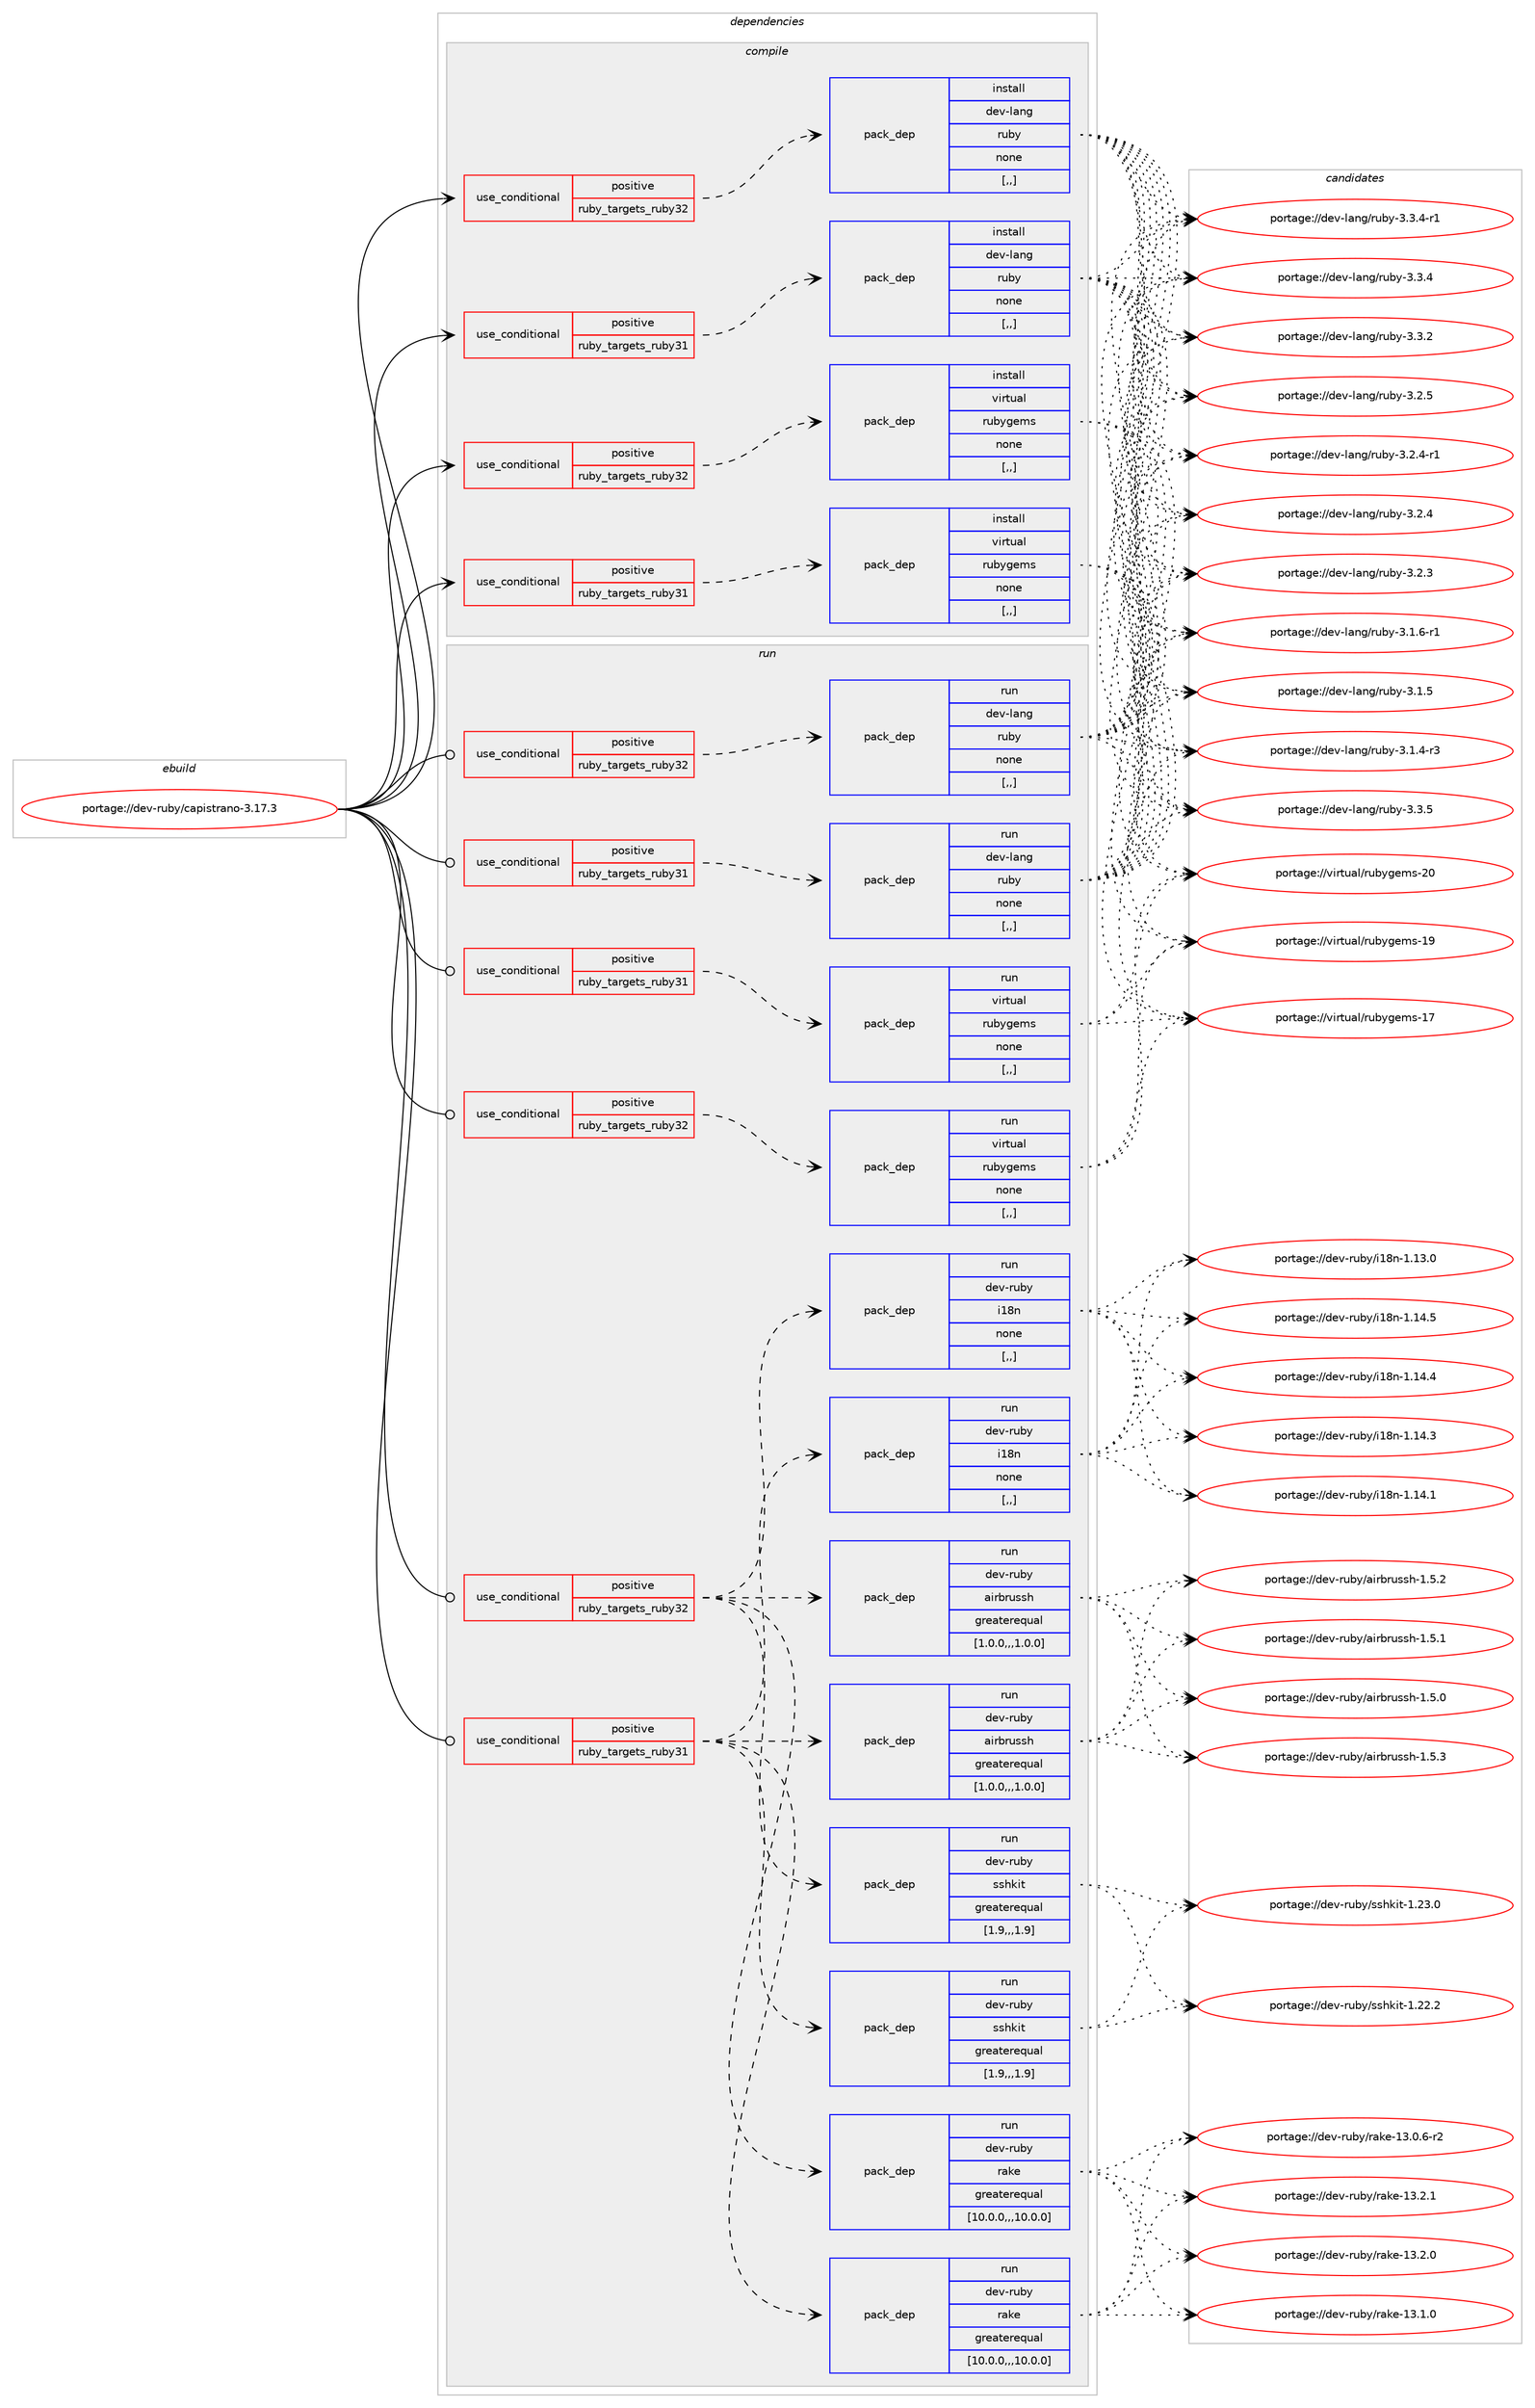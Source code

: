 digraph prolog {

# *************
# Graph options
# *************

newrank=true;
concentrate=true;
compound=true;
graph [rankdir=LR,fontname=Helvetica,fontsize=10,ranksep=1.5];#, ranksep=2.5, nodesep=0.2];
edge  [arrowhead=vee];
node  [fontname=Helvetica,fontsize=10];

# **********
# The ebuild
# **********

subgraph cluster_leftcol {
color=gray;
label=<<i>ebuild</i>>;
id [label="portage://dev-ruby/capistrano-3.17.3", color=red, width=4, href="../dev-ruby/capistrano-3.17.3.svg"];
}

# ****************
# The dependencies
# ****************

subgraph cluster_midcol {
color=gray;
label=<<i>dependencies</i>>;
subgraph cluster_compile {
fillcolor="#eeeeee";
style=filled;
label=<<i>compile</i>>;
subgraph cond176173 {
dependency674306 [label=<<TABLE BORDER="0" CELLBORDER="1" CELLSPACING="0" CELLPADDING="4"><TR><TD ROWSPAN="3" CELLPADDING="10">use_conditional</TD></TR><TR><TD>positive</TD></TR><TR><TD>ruby_targets_ruby31</TD></TR></TABLE>>, shape=none, color=red];
subgraph pack493248 {
dependency674307 [label=<<TABLE BORDER="0" CELLBORDER="1" CELLSPACING="0" CELLPADDING="4" WIDTH="220"><TR><TD ROWSPAN="6" CELLPADDING="30">pack_dep</TD></TR><TR><TD WIDTH="110">install</TD></TR><TR><TD>dev-lang</TD></TR><TR><TD>ruby</TD></TR><TR><TD>none</TD></TR><TR><TD>[,,]</TD></TR></TABLE>>, shape=none, color=blue];
}
dependency674306:e -> dependency674307:w [weight=20,style="dashed",arrowhead="vee"];
}
id:e -> dependency674306:w [weight=20,style="solid",arrowhead="vee"];
subgraph cond176174 {
dependency674308 [label=<<TABLE BORDER="0" CELLBORDER="1" CELLSPACING="0" CELLPADDING="4"><TR><TD ROWSPAN="3" CELLPADDING="10">use_conditional</TD></TR><TR><TD>positive</TD></TR><TR><TD>ruby_targets_ruby31</TD></TR></TABLE>>, shape=none, color=red];
subgraph pack493249 {
dependency674309 [label=<<TABLE BORDER="0" CELLBORDER="1" CELLSPACING="0" CELLPADDING="4" WIDTH="220"><TR><TD ROWSPAN="6" CELLPADDING="30">pack_dep</TD></TR><TR><TD WIDTH="110">install</TD></TR><TR><TD>virtual</TD></TR><TR><TD>rubygems</TD></TR><TR><TD>none</TD></TR><TR><TD>[,,]</TD></TR></TABLE>>, shape=none, color=blue];
}
dependency674308:e -> dependency674309:w [weight=20,style="dashed",arrowhead="vee"];
}
id:e -> dependency674308:w [weight=20,style="solid",arrowhead="vee"];
subgraph cond176175 {
dependency674310 [label=<<TABLE BORDER="0" CELLBORDER="1" CELLSPACING="0" CELLPADDING="4"><TR><TD ROWSPAN="3" CELLPADDING="10">use_conditional</TD></TR><TR><TD>positive</TD></TR><TR><TD>ruby_targets_ruby32</TD></TR></TABLE>>, shape=none, color=red];
subgraph pack493250 {
dependency674311 [label=<<TABLE BORDER="0" CELLBORDER="1" CELLSPACING="0" CELLPADDING="4" WIDTH="220"><TR><TD ROWSPAN="6" CELLPADDING="30">pack_dep</TD></TR><TR><TD WIDTH="110">install</TD></TR><TR><TD>dev-lang</TD></TR><TR><TD>ruby</TD></TR><TR><TD>none</TD></TR><TR><TD>[,,]</TD></TR></TABLE>>, shape=none, color=blue];
}
dependency674310:e -> dependency674311:w [weight=20,style="dashed",arrowhead="vee"];
}
id:e -> dependency674310:w [weight=20,style="solid",arrowhead="vee"];
subgraph cond176176 {
dependency674312 [label=<<TABLE BORDER="0" CELLBORDER="1" CELLSPACING="0" CELLPADDING="4"><TR><TD ROWSPAN="3" CELLPADDING="10">use_conditional</TD></TR><TR><TD>positive</TD></TR><TR><TD>ruby_targets_ruby32</TD></TR></TABLE>>, shape=none, color=red];
subgraph pack493251 {
dependency674313 [label=<<TABLE BORDER="0" CELLBORDER="1" CELLSPACING="0" CELLPADDING="4" WIDTH="220"><TR><TD ROWSPAN="6" CELLPADDING="30">pack_dep</TD></TR><TR><TD WIDTH="110">install</TD></TR><TR><TD>virtual</TD></TR><TR><TD>rubygems</TD></TR><TR><TD>none</TD></TR><TR><TD>[,,]</TD></TR></TABLE>>, shape=none, color=blue];
}
dependency674312:e -> dependency674313:w [weight=20,style="dashed",arrowhead="vee"];
}
id:e -> dependency674312:w [weight=20,style="solid",arrowhead="vee"];
}
subgraph cluster_compileandrun {
fillcolor="#eeeeee";
style=filled;
label=<<i>compile and run</i>>;
}
subgraph cluster_run {
fillcolor="#eeeeee";
style=filled;
label=<<i>run</i>>;
subgraph cond176177 {
dependency674314 [label=<<TABLE BORDER="0" CELLBORDER="1" CELLSPACING="0" CELLPADDING="4"><TR><TD ROWSPAN="3" CELLPADDING="10">use_conditional</TD></TR><TR><TD>positive</TD></TR><TR><TD>ruby_targets_ruby31</TD></TR></TABLE>>, shape=none, color=red];
subgraph pack493252 {
dependency674315 [label=<<TABLE BORDER="0" CELLBORDER="1" CELLSPACING="0" CELLPADDING="4" WIDTH="220"><TR><TD ROWSPAN="6" CELLPADDING="30">pack_dep</TD></TR><TR><TD WIDTH="110">run</TD></TR><TR><TD>dev-lang</TD></TR><TR><TD>ruby</TD></TR><TR><TD>none</TD></TR><TR><TD>[,,]</TD></TR></TABLE>>, shape=none, color=blue];
}
dependency674314:e -> dependency674315:w [weight=20,style="dashed",arrowhead="vee"];
}
id:e -> dependency674314:w [weight=20,style="solid",arrowhead="odot"];
subgraph cond176178 {
dependency674316 [label=<<TABLE BORDER="0" CELLBORDER="1" CELLSPACING="0" CELLPADDING="4"><TR><TD ROWSPAN="3" CELLPADDING="10">use_conditional</TD></TR><TR><TD>positive</TD></TR><TR><TD>ruby_targets_ruby31</TD></TR></TABLE>>, shape=none, color=red];
subgraph pack493253 {
dependency674317 [label=<<TABLE BORDER="0" CELLBORDER="1" CELLSPACING="0" CELLPADDING="4" WIDTH="220"><TR><TD ROWSPAN="6" CELLPADDING="30">pack_dep</TD></TR><TR><TD WIDTH="110">run</TD></TR><TR><TD>dev-ruby</TD></TR><TR><TD>airbrussh</TD></TR><TR><TD>greaterequal</TD></TR><TR><TD>[1.0.0,,,1.0.0]</TD></TR></TABLE>>, shape=none, color=blue];
}
dependency674316:e -> dependency674317:w [weight=20,style="dashed",arrowhead="vee"];
subgraph pack493254 {
dependency674318 [label=<<TABLE BORDER="0" CELLBORDER="1" CELLSPACING="0" CELLPADDING="4" WIDTH="220"><TR><TD ROWSPAN="6" CELLPADDING="30">pack_dep</TD></TR><TR><TD WIDTH="110">run</TD></TR><TR><TD>dev-ruby</TD></TR><TR><TD>sshkit</TD></TR><TR><TD>greaterequal</TD></TR><TR><TD>[1.9,,,1.9]</TD></TR></TABLE>>, shape=none, color=blue];
}
dependency674316:e -> dependency674318:w [weight=20,style="dashed",arrowhead="vee"];
subgraph pack493255 {
dependency674319 [label=<<TABLE BORDER="0" CELLBORDER="1" CELLSPACING="0" CELLPADDING="4" WIDTH="220"><TR><TD ROWSPAN="6" CELLPADDING="30">pack_dep</TD></TR><TR><TD WIDTH="110">run</TD></TR><TR><TD>dev-ruby</TD></TR><TR><TD>rake</TD></TR><TR><TD>greaterequal</TD></TR><TR><TD>[10.0.0,,,10.0.0]</TD></TR></TABLE>>, shape=none, color=blue];
}
dependency674316:e -> dependency674319:w [weight=20,style="dashed",arrowhead="vee"];
subgraph pack493256 {
dependency674320 [label=<<TABLE BORDER="0" CELLBORDER="1" CELLSPACING="0" CELLPADDING="4" WIDTH="220"><TR><TD ROWSPAN="6" CELLPADDING="30">pack_dep</TD></TR><TR><TD WIDTH="110">run</TD></TR><TR><TD>dev-ruby</TD></TR><TR><TD>i18n</TD></TR><TR><TD>none</TD></TR><TR><TD>[,,]</TD></TR></TABLE>>, shape=none, color=blue];
}
dependency674316:e -> dependency674320:w [weight=20,style="dashed",arrowhead="vee"];
}
id:e -> dependency674316:w [weight=20,style="solid",arrowhead="odot"];
subgraph cond176179 {
dependency674321 [label=<<TABLE BORDER="0" CELLBORDER="1" CELLSPACING="0" CELLPADDING="4"><TR><TD ROWSPAN="3" CELLPADDING="10">use_conditional</TD></TR><TR><TD>positive</TD></TR><TR><TD>ruby_targets_ruby31</TD></TR></TABLE>>, shape=none, color=red];
subgraph pack493257 {
dependency674322 [label=<<TABLE BORDER="0" CELLBORDER="1" CELLSPACING="0" CELLPADDING="4" WIDTH="220"><TR><TD ROWSPAN="6" CELLPADDING="30">pack_dep</TD></TR><TR><TD WIDTH="110">run</TD></TR><TR><TD>virtual</TD></TR><TR><TD>rubygems</TD></TR><TR><TD>none</TD></TR><TR><TD>[,,]</TD></TR></TABLE>>, shape=none, color=blue];
}
dependency674321:e -> dependency674322:w [weight=20,style="dashed",arrowhead="vee"];
}
id:e -> dependency674321:w [weight=20,style="solid",arrowhead="odot"];
subgraph cond176180 {
dependency674323 [label=<<TABLE BORDER="0" CELLBORDER="1" CELLSPACING="0" CELLPADDING="4"><TR><TD ROWSPAN="3" CELLPADDING="10">use_conditional</TD></TR><TR><TD>positive</TD></TR><TR><TD>ruby_targets_ruby32</TD></TR></TABLE>>, shape=none, color=red];
subgraph pack493258 {
dependency674324 [label=<<TABLE BORDER="0" CELLBORDER="1" CELLSPACING="0" CELLPADDING="4" WIDTH="220"><TR><TD ROWSPAN="6" CELLPADDING="30">pack_dep</TD></TR><TR><TD WIDTH="110">run</TD></TR><TR><TD>dev-lang</TD></TR><TR><TD>ruby</TD></TR><TR><TD>none</TD></TR><TR><TD>[,,]</TD></TR></TABLE>>, shape=none, color=blue];
}
dependency674323:e -> dependency674324:w [weight=20,style="dashed",arrowhead="vee"];
}
id:e -> dependency674323:w [weight=20,style="solid",arrowhead="odot"];
subgraph cond176181 {
dependency674325 [label=<<TABLE BORDER="0" CELLBORDER="1" CELLSPACING="0" CELLPADDING="4"><TR><TD ROWSPAN="3" CELLPADDING="10">use_conditional</TD></TR><TR><TD>positive</TD></TR><TR><TD>ruby_targets_ruby32</TD></TR></TABLE>>, shape=none, color=red];
subgraph pack493259 {
dependency674326 [label=<<TABLE BORDER="0" CELLBORDER="1" CELLSPACING="0" CELLPADDING="4" WIDTH="220"><TR><TD ROWSPAN="6" CELLPADDING="30">pack_dep</TD></TR><TR><TD WIDTH="110">run</TD></TR><TR><TD>dev-ruby</TD></TR><TR><TD>airbrussh</TD></TR><TR><TD>greaterequal</TD></TR><TR><TD>[1.0.0,,,1.0.0]</TD></TR></TABLE>>, shape=none, color=blue];
}
dependency674325:e -> dependency674326:w [weight=20,style="dashed",arrowhead="vee"];
subgraph pack493260 {
dependency674327 [label=<<TABLE BORDER="0" CELLBORDER="1" CELLSPACING="0" CELLPADDING="4" WIDTH="220"><TR><TD ROWSPAN="6" CELLPADDING="30">pack_dep</TD></TR><TR><TD WIDTH="110">run</TD></TR><TR><TD>dev-ruby</TD></TR><TR><TD>sshkit</TD></TR><TR><TD>greaterequal</TD></TR><TR><TD>[1.9,,,1.9]</TD></TR></TABLE>>, shape=none, color=blue];
}
dependency674325:e -> dependency674327:w [weight=20,style="dashed",arrowhead="vee"];
subgraph pack493261 {
dependency674328 [label=<<TABLE BORDER="0" CELLBORDER="1" CELLSPACING="0" CELLPADDING="4" WIDTH="220"><TR><TD ROWSPAN="6" CELLPADDING="30">pack_dep</TD></TR><TR><TD WIDTH="110">run</TD></TR><TR><TD>dev-ruby</TD></TR><TR><TD>rake</TD></TR><TR><TD>greaterequal</TD></TR><TR><TD>[10.0.0,,,10.0.0]</TD></TR></TABLE>>, shape=none, color=blue];
}
dependency674325:e -> dependency674328:w [weight=20,style="dashed",arrowhead="vee"];
subgraph pack493262 {
dependency674329 [label=<<TABLE BORDER="0" CELLBORDER="1" CELLSPACING="0" CELLPADDING="4" WIDTH="220"><TR><TD ROWSPAN="6" CELLPADDING="30">pack_dep</TD></TR><TR><TD WIDTH="110">run</TD></TR><TR><TD>dev-ruby</TD></TR><TR><TD>i18n</TD></TR><TR><TD>none</TD></TR><TR><TD>[,,]</TD></TR></TABLE>>, shape=none, color=blue];
}
dependency674325:e -> dependency674329:w [weight=20,style="dashed",arrowhead="vee"];
}
id:e -> dependency674325:w [weight=20,style="solid",arrowhead="odot"];
subgraph cond176182 {
dependency674330 [label=<<TABLE BORDER="0" CELLBORDER="1" CELLSPACING="0" CELLPADDING="4"><TR><TD ROWSPAN="3" CELLPADDING="10">use_conditional</TD></TR><TR><TD>positive</TD></TR><TR><TD>ruby_targets_ruby32</TD></TR></TABLE>>, shape=none, color=red];
subgraph pack493263 {
dependency674331 [label=<<TABLE BORDER="0" CELLBORDER="1" CELLSPACING="0" CELLPADDING="4" WIDTH="220"><TR><TD ROWSPAN="6" CELLPADDING="30">pack_dep</TD></TR><TR><TD WIDTH="110">run</TD></TR><TR><TD>virtual</TD></TR><TR><TD>rubygems</TD></TR><TR><TD>none</TD></TR><TR><TD>[,,]</TD></TR></TABLE>>, shape=none, color=blue];
}
dependency674330:e -> dependency674331:w [weight=20,style="dashed",arrowhead="vee"];
}
id:e -> dependency674330:w [weight=20,style="solid",arrowhead="odot"];
}
}

# **************
# The candidates
# **************

subgraph cluster_choices {
rank=same;
color=gray;
label=<<i>candidates</i>>;

subgraph choice493248 {
color=black;
nodesep=1;
choice10010111845108971101034711411798121455146514653 [label="portage://dev-lang/ruby-3.3.5", color=red, width=4,href="../dev-lang/ruby-3.3.5.svg"];
choice100101118451089711010347114117981214551465146524511449 [label="portage://dev-lang/ruby-3.3.4-r1", color=red, width=4,href="../dev-lang/ruby-3.3.4-r1.svg"];
choice10010111845108971101034711411798121455146514652 [label="portage://dev-lang/ruby-3.3.4", color=red, width=4,href="../dev-lang/ruby-3.3.4.svg"];
choice10010111845108971101034711411798121455146514650 [label="portage://dev-lang/ruby-3.3.2", color=red, width=4,href="../dev-lang/ruby-3.3.2.svg"];
choice10010111845108971101034711411798121455146504653 [label="portage://dev-lang/ruby-3.2.5", color=red, width=4,href="../dev-lang/ruby-3.2.5.svg"];
choice100101118451089711010347114117981214551465046524511449 [label="portage://dev-lang/ruby-3.2.4-r1", color=red, width=4,href="../dev-lang/ruby-3.2.4-r1.svg"];
choice10010111845108971101034711411798121455146504652 [label="portage://dev-lang/ruby-3.2.4", color=red, width=4,href="../dev-lang/ruby-3.2.4.svg"];
choice10010111845108971101034711411798121455146504651 [label="portage://dev-lang/ruby-3.2.3", color=red, width=4,href="../dev-lang/ruby-3.2.3.svg"];
choice100101118451089711010347114117981214551464946544511449 [label="portage://dev-lang/ruby-3.1.6-r1", color=red, width=4,href="../dev-lang/ruby-3.1.6-r1.svg"];
choice10010111845108971101034711411798121455146494653 [label="portage://dev-lang/ruby-3.1.5", color=red, width=4,href="../dev-lang/ruby-3.1.5.svg"];
choice100101118451089711010347114117981214551464946524511451 [label="portage://dev-lang/ruby-3.1.4-r3", color=red, width=4,href="../dev-lang/ruby-3.1.4-r3.svg"];
dependency674307:e -> choice10010111845108971101034711411798121455146514653:w [style=dotted,weight="100"];
dependency674307:e -> choice100101118451089711010347114117981214551465146524511449:w [style=dotted,weight="100"];
dependency674307:e -> choice10010111845108971101034711411798121455146514652:w [style=dotted,weight="100"];
dependency674307:e -> choice10010111845108971101034711411798121455146514650:w [style=dotted,weight="100"];
dependency674307:e -> choice10010111845108971101034711411798121455146504653:w [style=dotted,weight="100"];
dependency674307:e -> choice100101118451089711010347114117981214551465046524511449:w [style=dotted,weight="100"];
dependency674307:e -> choice10010111845108971101034711411798121455146504652:w [style=dotted,weight="100"];
dependency674307:e -> choice10010111845108971101034711411798121455146504651:w [style=dotted,weight="100"];
dependency674307:e -> choice100101118451089711010347114117981214551464946544511449:w [style=dotted,weight="100"];
dependency674307:e -> choice10010111845108971101034711411798121455146494653:w [style=dotted,weight="100"];
dependency674307:e -> choice100101118451089711010347114117981214551464946524511451:w [style=dotted,weight="100"];
}
subgraph choice493249 {
color=black;
nodesep=1;
choice118105114116117971084711411798121103101109115455048 [label="portage://virtual/rubygems-20", color=red, width=4,href="../virtual/rubygems-20.svg"];
choice118105114116117971084711411798121103101109115454957 [label="portage://virtual/rubygems-19", color=red, width=4,href="../virtual/rubygems-19.svg"];
choice118105114116117971084711411798121103101109115454955 [label="portage://virtual/rubygems-17", color=red, width=4,href="../virtual/rubygems-17.svg"];
dependency674309:e -> choice118105114116117971084711411798121103101109115455048:w [style=dotted,weight="100"];
dependency674309:e -> choice118105114116117971084711411798121103101109115454957:w [style=dotted,weight="100"];
dependency674309:e -> choice118105114116117971084711411798121103101109115454955:w [style=dotted,weight="100"];
}
subgraph choice493250 {
color=black;
nodesep=1;
choice10010111845108971101034711411798121455146514653 [label="portage://dev-lang/ruby-3.3.5", color=red, width=4,href="../dev-lang/ruby-3.3.5.svg"];
choice100101118451089711010347114117981214551465146524511449 [label="portage://dev-lang/ruby-3.3.4-r1", color=red, width=4,href="../dev-lang/ruby-3.3.4-r1.svg"];
choice10010111845108971101034711411798121455146514652 [label="portage://dev-lang/ruby-3.3.4", color=red, width=4,href="../dev-lang/ruby-3.3.4.svg"];
choice10010111845108971101034711411798121455146514650 [label="portage://dev-lang/ruby-3.3.2", color=red, width=4,href="../dev-lang/ruby-3.3.2.svg"];
choice10010111845108971101034711411798121455146504653 [label="portage://dev-lang/ruby-3.2.5", color=red, width=4,href="../dev-lang/ruby-3.2.5.svg"];
choice100101118451089711010347114117981214551465046524511449 [label="portage://dev-lang/ruby-3.2.4-r1", color=red, width=4,href="../dev-lang/ruby-3.2.4-r1.svg"];
choice10010111845108971101034711411798121455146504652 [label="portage://dev-lang/ruby-3.2.4", color=red, width=4,href="../dev-lang/ruby-3.2.4.svg"];
choice10010111845108971101034711411798121455146504651 [label="portage://dev-lang/ruby-3.2.3", color=red, width=4,href="../dev-lang/ruby-3.2.3.svg"];
choice100101118451089711010347114117981214551464946544511449 [label="portage://dev-lang/ruby-3.1.6-r1", color=red, width=4,href="../dev-lang/ruby-3.1.6-r1.svg"];
choice10010111845108971101034711411798121455146494653 [label="portage://dev-lang/ruby-3.1.5", color=red, width=4,href="../dev-lang/ruby-3.1.5.svg"];
choice100101118451089711010347114117981214551464946524511451 [label="portage://dev-lang/ruby-3.1.4-r3", color=red, width=4,href="../dev-lang/ruby-3.1.4-r3.svg"];
dependency674311:e -> choice10010111845108971101034711411798121455146514653:w [style=dotted,weight="100"];
dependency674311:e -> choice100101118451089711010347114117981214551465146524511449:w [style=dotted,weight="100"];
dependency674311:e -> choice10010111845108971101034711411798121455146514652:w [style=dotted,weight="100"];
dependency674311:e -> choice10010111845108971101034711411798121455146514650:w [style=dotted,weight="100"];
dependency674311:e -> choice10010111845108971101034711411798121455146504653:w [style=dotted,weight="100"];
dependency674311:e -> choice100101118451089711010347114117981214551465046524511449:w [style=dotted,weight="100"];
dependency674311:e -> choice10010111845108971101034711411798121455146504652:w [style=dotted,weight="100"];
dependency674311:e -> choice10010111845108971101034711411798121455146504651:w [style=dotted,weight="100"];
dependency674311:e -> choice100101118451089711010347114117981214551464946544511449:w [style=dotted,weight="100"];
dependency674311:e -> choice10010111845108971101034711411798121455146494653:w [style=dotted,weight="100"];
dependency674311:e -> choice100101118451089711010347114117981214551464946524511451:w [style=dotted,weight="100"];
}
subgraph choice493251 {
color=black;
nodesep=1;
choice118105114116117971084711411798121103101109115455048 [label="portage://virtual/rubygems-20", color=red, width=4,href="../virtual/rubygems-20.svg"];
choice118105114116117971084711411798121103101109115454957 [label="portage://virtual/rubygems-19", color=red, width=4,href="../virtual/rubygems-19.svg"];
choice118105114116117971084711411798121103101109115454955 [label="portage://virtual/rubygems-17", color=red, width=4,href="../virtual/rubygems-17.svg"];
dependency674313:e -> choice118105114116117971084711411798121103101109115455048:w [style=dotted,weight="100"];
dependency674313:e -> choice118105114116117971084711411798121103101109115454957:w [style=dotted,weight="100"];
dependency674313:e -> choice118105114116117971084711411798121103101109115454955:w [style=dotted,weight="100"];
}
subgraph choice493252 {
color=black;
nodesep=1;
choice10010111845108971101034711411798121455146514653 [label="portage://dev-lang/ruby-3.3.5", color=red, width=4,href="../dev-lang/ruby-3.3.5.svg"];
choice100101118451089711010347114117981214551465146524511449 [label="portage://dev-lang/ruby-3.3.4-r1", color=red, width=4,href="../dev-lang/ruby-3.3.4-r1.svg"];
choice10010111845108971101034711411798121455146514652 [label="portage://dev-lang/ruby-3.3.4", color=red, width=4,href="../dev-lang/ruby-3.3.4.svg"];
choice10010111845108971101034711411798121455146514650 [label="portage://dev-lang/ruby-3.3.2", color=red, width=4,href="../dev-lang/ruby-3.3.2.svg"];
choice10010111845108971101034711411798121455146504653 [label="portage://dev-lang/ruby-3.2.5", color=red, width=4,href="../dev-lang/ruby-3.2.5.svg"];
choice100101118451089711010347114117981214551465046524511449 [label="portage://dev-lang/ruby-3.2.4-r1", color=red, width=4,href="../dev-lang/ruby-3.2.4-r1.svg"];
choice10010111845108971101034711411798121455146504652 [label="portage://dev-lang/ruby-3.2.4", color=red, width=4,href="../dev-lang/ruby-3.2.4.svg"];
choice10010111845108971101034711411798121455146504651 [label="portage://dev-lang/ruby-3.2.3", color=red, width=4,href="../dev-lang/ruby-3.2.3.svg"];
choice100101118451089711010347114117981214551464946544511449 [label="portage://dev-lang/ruby-3.1.6-r1", color=red, width=4,href="../dev-lang/ruby-3.1.6-r1.svg"];
choice10010111845108971101034711411798121455146494653 [label="portage://dev-lang/ruby-3.1.5", color=red, width=4,href="../dev-lang/ruby-3.1.5.svg"];
choice100101118451089711010347114117981214551464946524511451 [label="portage://dev-lang/ruby-3.1.4-r3", color=red, width=4,href="../dev-lang/ruby-3.1.4-r3.svg"];
dependency674315:e -> choice10010111845108971101034711411798121455146514653:w [style=dotted,weight="100"];
dependency674315:e -> choice100101118451089711010347114117981214551465146524511449:w [style=dotted,weight="100"];
dependency674315:e -> choice10010111845108971101034711411798121455146514652:w [style=dotted,weight="100"];
dependency674315:e -> choice10010111845108971101034711411798121455146514650:w [style=dotted,weight="100"];
dependency674315:e -> choice10010111845108971101034711411798121455146504653:w [style=dotted,weight="100"];
dependency674315:e -> choice100101118451089711010347114117981214551465046524511449:w [style=dotted,weight="100"];
dependency674315:e -> choice10010111845108971101034711411798121455146504652:w [style=dotted,weight="100"];
dependency674315:e -> choice10010111845108971101034711411798121455146504651:w [style=dotted,weight="100"];
dependency674315:e -> choice100101118451089711010347114117981214551464946544511449:w [style=dotted,weight="100"];
dependency674315:e -> choice10010111845108971101034711411798121455146494653:w [style=dotted,weight="100"];
dependency674315:e -> choice100101118451089711010347114117981214551464946524511451:w [style=dotted,weight="100"];
}
subgraph choice493253 {
color=black;
nodesep=1;
choice1001011184511411798121479710511498114117115115104454946534651 [label="portage://dev-ruby/airbrussh-1.5.3", color=red, width=4,href="../dev-ruby/airbrussh-1.5.3.svg"];
choice1001011184511411798121479710511498114117115115104454946534650 [label="portage://dev-ruby/airbrussh-1.5.2", color=red, width=4,href="../dev-ruby/airbrussh-1.5.2.svg"];
choice1001011184511411798121479710511498114117115115104454946534649 [label="portage://dev-ruby/airbrussh-1.5.1", color=red, width=4,href="../dev-ruby/airbrussh-1.5.1.svg"];
choice1001011184511411798121479710511498114117115115104454946534648 [label="portage://dev-ruby/airbrussh-1.5.0", color=red, width=4,href="../dev-ruby/airbrussh-1.5.0.svg"];
dependency674317:e -> choice1001011184511411798121479710511498114117115115104454946534651:w [style=dotted,weight="100"];
dependency674317:e -> choice1001011184511411798121479710511498114117115115104454946534650:w [style=dotted,weight="100"];
dependency674317:e -> choice1001011184511411798121479710511498114117115115104454946534649:w [style=dotted,weight="100"];
dependency674317:e -> choice1001011184511411798121479710511498114117115115104454946534648:w [style=dotted,weight="100"];
}
subgraph choice493254 {
color=black;
nodesep=1;
choice10010111845114117981214711511510410710511645494650514648 [label="portage://dev-ruby/sshkit-1.23.0", color=red, width=4,href="../dev-ruby/sshkit-1.23.0.svg"];
choice10010111845114117981214711511510410710511645494650504650 [label="portage://dev-ruby/sshkit-1.22.2", color=red, width=4,href="../dev-ruby/sshkit-1.22.2.svg"];
dependency674318:e -> choice10010111845114117981214711511510410710511645494650514648:w [style=dotted,weight="100"];
dependency674318:e -> choice10010111845114117981214711511510410710511645494650504650:w [style=dotted,weight="100"];
}
subgraph choice493255 {
color=black;
nodesep=1;
choice1001011184511411798121471149710710145495146504649 [label="portage://dev-ruby/rake-13.2.1", color=red, width=4,href="../dev-ruby/rake-13.2.1.svg"];
choice1001011184511411798121471149710710145495146504648 [label="portage://dev-ruby/rake-13.2.0", color=red, width=4,href="../dev-ruby/rake-13.2.0.svg"];
choice1001011184511411798121471149710710145495146494648 [label="portage://dev-ruby/rake-13.1.0", color=red, width=4,href="../dev-ruby/rake-13.1.0.svg"];
choice10010111845114117981214711497107101454951464846544511450 [label="portage://dev-ruby/rake-13.0.6-r2", color=red, width=4,href="../dev-ruby/rake-13.0.6-r2.svg"];
dependency674319:e -> choice1001011184511411798121471149710710145495146504649:w [style=dotted,weight="100"];
dependency674319:e -> choice1001011184511411798121471149710710145495146504648:w [style=dotted,weight="100"];
dependency674319:e -> choice1001011184511411798121471149710710145495146494648:w [style=dotted,weight="100"];
dependency674319:e -> choice10010111845114117981214711497107101454951464846544511450:w [style=dotted,weight="100"];
}
subgraph choice493256 {
color=black;
nodesep=1;
choice100101118451141179812147105495611045494649524653 [label="portage://dev-ruby/i18n-1.14.5", color=red, width=4,href="../dev-ruby/i18n-1.14.5.svg"];
choice100101118451141179812147105495611045494649524652 [label="portage://dev-ruby/i18n-1.14.4", color=red, width=4,href="../dev-ruby/i18n-1.14.4.svg"];
choice100101118451141179812147105495611045494649524651 [label="portage://dev-ruby/i18n-1.14.3", color=red, width=4,href="../dev-ruby/i18n-1.14.3.svg"];
choice100101118451141179812147105495611045494649524649 [label="portage://dev-ruby/i18n-1.14.1", color=red, width=4,href="../dev-ruby/i18n-1.14.1.svg"];
choice100101118451141179812147105495611045494649514648 [label="portage://dev-ruby/i18n-1.13.0", color=red, width=4,href="../dev-ruby/i18n-1.13.0.svg"];
dependency674320:e -> choice100101118451141179812147105495611045494649524653:w [style=dotted,weight="100"];
dependency674320:e -> choice100101118451141179812147105495611045494649524652:w [style=dotted,weight="100"];
dependency674320:e -> choice100101118451141179812147105495611045494649524651:w [style=dotted,weight="100"];
dependency674320:e -> choice100101118451141179812147105495611045494649524649:w [style=dotted,weight="100"];
dependency674320:e -> choice100101118451141179812147105495611045494649514648:w [style=dotted,weight="100"];
}
subgraph choice493257 {
color=black;
nodesep=1;
choice118105114116117971084711411798121103101109115455048 [label="portage://virtual/rubygems-20", color=red, width=4,href="../virtual/rubygems-20.svg"];
choice118105114116117971084711411798121103101109115454957 [label="portage://virtual/rubygems-19", color=red, width=4,href="../virtual/rubygems-19.svg"];
choice118105114116117971084711411798121103101109115454955 [label="portage://virtual/rubygems-17", color=red, width=4,href="../virtual/rubygems-17.svg"];
dependency674322:e -> choice118105114116117971084711411798121103101109115455048:w [style=dotted,weight="100"];
dependency674322:e -> choice118105114116117971084711411798121103101109115454957:w [style=dotted,weight="100"];
dependency674322:e -> choice118105114116117971084711411798121103101109115454955:w [style=dotted,weight="100"];
}
subgraph choice493258 {
color=black;
nodesep=1;
choice10010111845108971101034711411798121455146514653 [label="portage://dev-lang/ruby-3.3.5", color=red, width=4,href="../dev-lang/ruby-3.3.5.svg"];
choice100101118451089711010347114117981214551465146524511449 [label="portage://dev-lang/ruby-3.3.4-r1", color=red, width=4,href="../dev-lang/ruby-3.3.4-r1.svg"];
choice10010111845108971101034711411798121455146514652 [label="portage://dev-lang/ruby-3.3.4", color=red, width=4,href="../dev-lang/ruby-3.3.4.svg"];
choice10010111845108971101034711411798121455146514650 [label="portage://dev-lang/ruby-3.3.2", color=red, width=4,href="../dev-lang/ruby-3.3.2.svg"];
choice10010111845108971101034711411798121455146504653 [label="portage://dev-lang/ruby-3.2.5", color=red, width=4,href="../dev-lang/ruby-3.2.5.svg"];
choice100101118451089711010347114117981214551465046524511449 [label="portage://dev-lang/ruby-3.2.4-r1", color=red, width=4,href="../dev-lang/ruby-3.2.4-r1.svg"];
choice10010111845108971101034711411798121455146504652 [label="portage://dev-lang/ruby-3.2.4", color=red, width=4,href="../dev-lang/ruby-3.2.4.svg"];
choice10010111845108971101034711411798121455146504651 [label="portage://dev-lang/ruby-3.2.3", color=red, width=4,href="../dev-lang/ruby-3.2.3.svg"];
choice100101118451089711010347114117981214551464946544511449 [label="portage://dev-lang/ruby-3.1.6-r1", color=red, width=4,href="../dev-lang/ruby-3.1.6-r1.svg"];
choice10010111845108971101034711411798121455146494653 [label="portage://dev-lang/ruby-3.1.5", color=red, width=4,href="../dev-lang/ruby-3.1.5.svg"];
choice100101118451089711010347114117981214551464946524511451 [label="portage://dev-lang/ruby-3.1.4-r3", color=red, width=4,href="../dev-lang/ruby-3.1.4-r3.svg"];
dependency674324:e -> choice10010111845108971101034711411798121455146514653:w [style=dotted,weight="100"];
dependency674324:e -> choice100101118451089711010347114117981214551465146524511449:w [style=dotted,weight="100"];
dependency674324:e -> choice10010111845108971101034711411798121455146514652:w [style=dotted,weight="100"];
dependency674324:e -> choice10010111845108971101034711411798121455146514650:w [style=dotted,weight="100"];
dependency674324:e -> choice10010111845108971101034711411798121455146504653:w [style=dotted,weight="100"];
dependency674324:e -> choice100101118451089711010347114117981214551465046524511449:w [style=dotted,weight="100"];
dependency674324:e -> choice10010111845108971101034711411798121455146504652:w [style=dotted,weight="100"];
dependency674324:e -> choice10010111845108971101034711411798121455146504651:w [style=dotted,weight="100"];
dependency674324:e -> choice100101118451089711010347114117981214551464946544511449:w [style=dotted,weight="100"];
dependency674324:e -> choice10010111845108971101034711411798121455146494653:w [style=dotted,weight="100"];
dependency674324:e -> choice100101118451089711010347114117981214551464946524511451:w [style=dotted,weight="100"];
}
subgraph choice493259 {
color=black;
nodesep=1;
choice1001011184511411798121479710511498114117115115104454946534651 [label="portage://dev-ruby/airbrussh-1.5.3", color=red, width=4,href="../dev-ruby/airbrussh-1.5.3.svg"];
choice1001011184511411798121479710511498114117115115104454946534650 [label="portage://dev-ruby/airbrussh-1.5.2", color=red, width=4,href="../dev-ruby/airbrussh-1.5.2.svg"];
choice1001011184511411798121479710511498114117115115104454946534649 [label="portage://dev-ruby/airbrussh-1.5.1", color=red, width=4,href="../dev-ruby/airbrussh-1.5.1.svg"];
choice1001011184511411798121479710511498114117115115104454946534648 [label="portage://dev-ruby/airbrussh-1.5.0", color=red, width=4,href="../dev-ruby/airbrussh-1.5.0.svg"];
dependency674326:e -> choice1001011184511411798121479710511498114117115115104454946534651:w [style=dotted,weight="100"];
dependency674326:e -> choice1001011184511411798121479710511498114117115115104454946534650:w [style=dotted,weight="100"];
dependency674326:e -> choice1001011184511411798121479710511498114117115115104454946534649:w [style=dotted,weight="100"];
dependency674326:e -> choice1001011184511411798121479710511498114117115115104454946534648:w [style=dotted,weight="100"];
}
subgraph choice493260 {
color=black;
nodesep=1;
choice10010111845114117981214711511510410710511645494650514648 [label="portage://dev-ruby/sshkit-1.23.0", color=red, width=4,href="../dev-ruby/sshkit-1.23.0.svg"];
choice10010111845114117981214711511510410710511645494650504650 [label="portage://dev-ruby/sshkit-1.22.2", color=red, width=4,href="../dev-ruby/sshkit-1.22.2.svg"];
dependency674327:e -> choice10010111845114117981214711511510410710511645494650514648:w [style=dotted,weight="100"];
dependency674327:e -> choice10010111845114117981214711511510410710511645494650504650:w [style=dotted,weight="100"];
}
subgraph choice493261 {
color=black;
nodesep=1;
choice1001011184511411798121471149710710145495146504649 [label="portage://dev-ruby/rake-13.2.1", color=red, width=4,href="../dev-ruby/rake-13.2.1.svg"];
choice1001011184511411798121471149710710145495146504648 [label="portage://dev-ruby/rake-13.2.0", color=red, width=4,href="../dev-ruby/rake-13.2.0.svg"];
choice1001011184511411798121471149710710145495146494648 [label="portage://dev-ruby/rake-13.1.0", color=red, width=4,href="../dev-ruby/rake-13.1.0.svg"];
choice10010111845114117981214711497107101454951464846544511450 [label="portage://dev-ruby/rake-13.0.6-r2", color=red, width=4,href="../dev-ruby/rake-13.0.6-r2.svg"];
dependency674328:e -> choice1001011184511411798121471149710710145495146504649:w [style=dotted,weight="100"];
dependency674328:e -> choice1001011184511411798121471149710710145495146504648:w [style=dotted,weight="100"];
dependency674328:e -> choice1001011184511411798121471149710710145495146494648:w [style=dotted,weight="100"];
dependency674328:e -> choice10010111845114117981214711497107101454951464846544511450:w [style=dotted,weight="100"];
}
subgraph choice493262 {
color=black;
nodesep=1;
choice100101118451141179812147105495611045494649524653 [label="portage://dev-ruby/i18n-1.14.5", color=red, width=4,href="../dev-ruby/i18n-1.14.5.svg"];
choice100101118451141179812147105495611045494649524652 [label="portage://dev-ruby/i18n-1.14.4", color=red, width=4,href="../dev-ruby/i18n-1.14.4.svg"];
choice100101118451141179812147105495611045494649524651 [label="portage://dev-ruby/i18n-1.14.3", color=red, width=4,href="../dev-ruby/i18n-1.14.3.svg"];
choice100101118451141179812147105495611045494649524649 [label="portage://dev-ruby/i18n-1.14.1", color=red, width=4,href="../dev-ruby/i18n-1.14.1.svg"];
choice100101118451141179812147105495611045494649514648 [label="portage://dev-ruby/i18n-1.13.0", color=red, width=4,href="../dev-ruby/i18n-1.13.0.svg"];
dependency674329:e -> choice100101118451141179812147105495611045494649524653:w [style=dotted,weight="100"];
dependency674329:e -> choice100101118451141179812147105495611045494649524652:w [style=dotted,weight="100"];
dependency674329:e -> choice100101118451141179812147105495611045494649524651:w [style=dotted,weight="100"];
dependency674329:e -> choice100101118451141179812147105495611045494649524649:w [style=dotted,weight="100"];
dependency674329:e -> choice100101118451141179812147105495611045494649514648:w [style=dotted,weight="100"];
}
subgraph choice493263 {
color=black;
nodesep=1;
choice118105114116117971084711411798121103101109115455048 [label="portage://virtual/rubygems-20", color=red, width=4,href="../virtual/rubygems-20.svg"];
choice118105114116117971084711411798121103101109115454957 [label="portage://virtual/rubygems-19", color=red, width=4,href="../virtual/rubygems-19.svg"];
choice118105114116117971084711411798121103101109115454955 [label="portage://virtual/rubygems-17", color=red, width=4,href="../virtual/rubygems-17.svg"];
dependency674331:e -> choice118105114116117971084711411798121103101109115455048:w [style=dotted,weight="100"];
dependency674331:e -> choice118105114116117971084711411798121103101109115454957:w [style=dotted,weight="100"];
dependency674331:e -> choice118105114116117971084711411798121103101109115454955:w [style=dotted,weight="100"];
}
}

}
